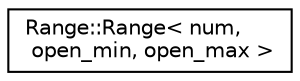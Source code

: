 digraph "Graphical Class Hierarchy"
{
 // INTERACTIVE_SVG=YES
  edge [fontname="Helvetica",fontsize="10",labelfontname="Helvetica",labelfontsize="10"];
  node [fontname="Helvetica",fontsize="10",shape=record];
  rankdir="LR";
  Node1 [label="Range::Range\< num,\l open_min, open_max \>",height=0.2,width=0.4,color="black", fillcolor="white", style="filled",URL="$d7/d14/class_range_1_1_range.html"];
}
